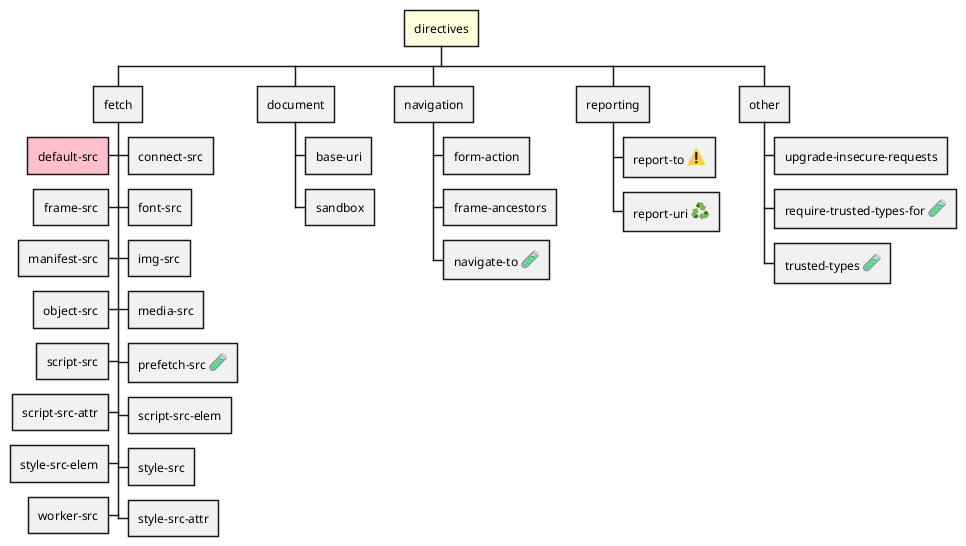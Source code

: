 @startwbs CSP-Directives
*[#FFFFDD] directives
** fetch
+++ connect-src
---[#pink] default-src
*** font-src
--- frame-src
*** img-src
--- manifest-src
*** media-src
--- object-src
*** prefetch-src <:test_tube:>
--- script-src
*** script-src-elem
--- script-src-attr
*** style-src
--- style-src-elem
*** style-src-attr
--- worker-src
** document
*** base-uri
*** sandbox
** navigation
*** form-action
*** frame-ancestors
*** navigate-to <:test_tube:>
** reporting
*** report-to <:warning:>
*** report-uri <:recycle:>
** other
*** upgrade-insecure-requests
*** require-trusted-types-for <:test_tube:>
*** trusted-types <:test_tube:>
@endwbs